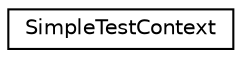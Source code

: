 digraph "Graphical Class Hierarchy"
{
  edge [fontname="Helvetica",fontsize="10",labelfontname="Helvetica",labelfontsize="10"];
  node [fontname="Helvetica",fontsize="10",shape=record];
  rankdir="LR";
  Node1 [label="SimpleTestContext",height=0.2,width=0.4,color="black", fillcolor="white", style="filled",URL="$class_simple_test_context.html"];
}
